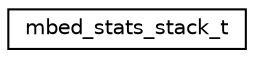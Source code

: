 digraph "Graphical Class Hierarchy"
{
 // LATEX_PDF_SIZE
  edge [fontname="Helvetica",fontsize="10",labelfontname="Helvetica",labelfontsize="10"];
  node [fontname="Helvetica",fontsize="10",shape=record];
  rankdir="LR";
  Node0 [label="mbed_stats_stack_t",height=0.2,width=0.4,color="black", fillcolor="white", style="filled",URL="$structmbed__stats__stack__t.html",tooltip=" "];
}
